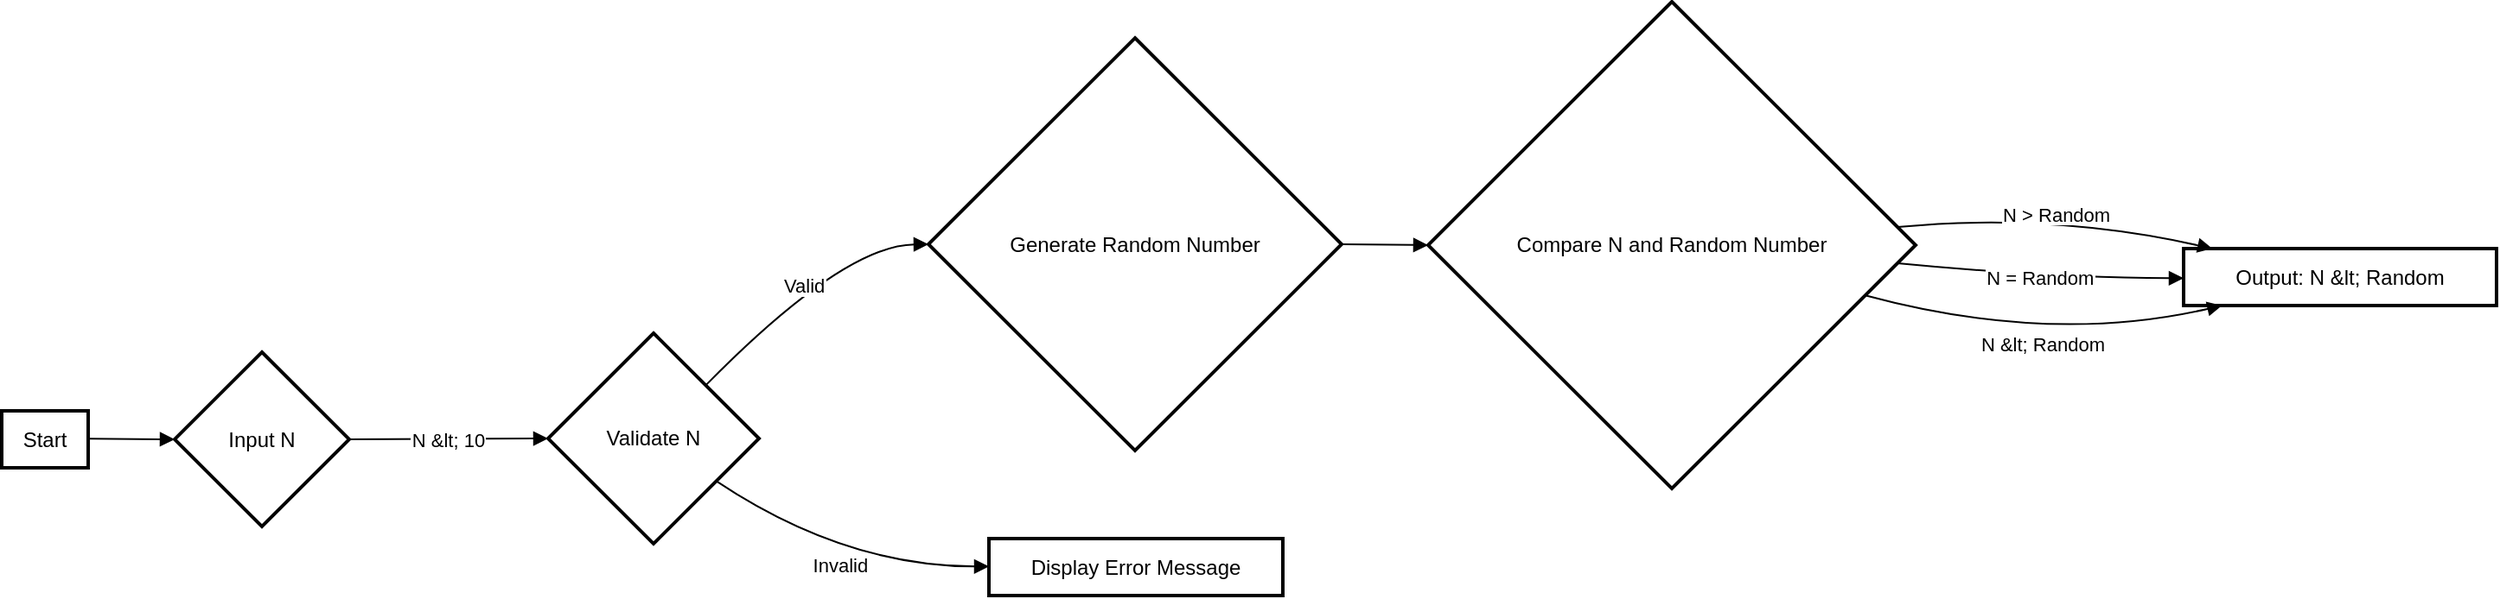 <mxfile version="24.7.10">
  <diagram name="Страница-1" id="umuHSqBc2B9mPuC_vvN_">
    <mxGraphModel>
      <root>
        <mxCell id="0" />
        <mxCell id="1" parent="0" />
        <mxCell id="2" value="Start" style="whiteSpace=wrap;strokeWidth=2;" vertex="1" parent="1">
          <mxGeometry y="237" width="50" height="33" as="geometry" />
        </mxCell>
        <mxCell id="3" value="Input N" style="rhombus;strokeWidth=2;whiteSpace=wrap;" vertex="1" parent="1">
          <mxGeometry x="100" y="203" width="101" height="101" as="geometry" />
        </mxCell>
        <mxCell id="4" value="Validate N" style="rhombus;strokeWidth=2;whiteSpace=wrap;" vertex="1" parent="1">
          <mxGeometry x="316" y="192" width="122" height="122" as="geometry" />
        </mxCell>
        <mxCell id="5" value="Generate Random Number" style="rhombus;strokeWidth=2;whiteSpace=wrap;" vertex="1" parent="1">
          <mxGeometry x="536" y="21" width="239" height="239" as="geometry" />
        </mxCell>
        <mxCell id="6" value="Display Error Message" style="whiteSpace=wrap;strokeWidth=2;" vertex="1" parent="1">
          <mxGeometry x="571" y="311" width="170" height="33" as="geometry" />
        </mxCell>
        <mxCell id="7" value="Compare N and Random Number" style="rhombus;strokeWidth=2;whiteSpace=wrap;" vertex="1" parent="1">
          <mxGeometry x="825" width="282" height="282" as="geometry" />
        </mxCell>
        <mxCell id="8" value="Output: N &amp;lt; Random" style="whiteSpace=wrap;strokeWidth=2;" vertex="1" parent="1">
          <mxGeometry x="1262" y="143" width="181" height="33" as="geometry" />
        </mxCell>
        <mxCell id="9" value="" style="curved=1;startArrow=none;endArrow=block;exitX=1;exitY=0.49;entryX=0;entryY=0.5;" edge="1" parent="1" source="2" target="3">
          <mxGeometry relative="1" as="geometry">
            <Array as="points" />
          </mxGeometry>
        </mxCell>
        <mxCell id="10" value="N &amp;lt; 10" style="curved=1;startArrow=none;endArrow=block;exitX=1;exitY=0.5;entryX=0;entryY=0.5;" edge="1" parent="1" source="3" target="4">
          <mxGeometry relative="1" as="geometry">
            <Array as="points" />
          </mxGeometry>
        </mxCell>
        <mxCell id="11" value="Valid" style="curved=1;startArrow=none;endArrow=block;exitX=0.99;exitY=0;entryX=0;entryY=0.5;" edge="1" parent="1" source="4" target="5">
          <mxGeometry relative="1" as="geometry">
            <Array as="points">
              <mxPoint x="487" y="141" />
            </Array>
          </mxGeometry>
        </mxCell>
        <mxCell id="12" value="Invalid" style="curved=1;startArrow=none;endArrow=block;exitX=1;exitY=0.84;entryX=0;entryY=0.49;" edge="1" parent="1" source="4" target="6">
          <mxGeometry relative="1" as="geometry">
            <Array as="points">
              <mxPoint x="487" y="327" />
            </Array>
          </mxGeometry>
        </mxCell>
        <mxCell id="13" value="" style="curved=1;startArrow=none;endArrow=block;exitX=1;exitY=0.5;entryX=0;entryY=0.5;" edge="1" parent="1" source="5" target="7">
          <mxGeometry relative="1" as="geometry">
            <Array as="points" />
          </mxGeometry>
        </mxCell>
        <mxCell id="14" value="N &gt; Random" style="curved=1;startArrow=none;endArrow=block;exitX=1;exitY=0.46;entryX=0.1;entryY=0.01;" edge="1" parent="1" source="7" target="8">
          <mxGeometry relative="1" as="geometry">
            <Array as="points">
              <mxPoint x="1185" y="122" />
            </Array>
          </mxGeometry>
        </mxCell>
        <mxCell id="15" value="N = Random" style="curved=1;startArrow=none;endArrow=block;exitX=1;exitY=0.54;entryX=0;entryY=0.52;" edge="1" parent="1" source="7" target="8">
          <mxGeometry relative="1" as="geometry">
            <Array as="points">
              <mxPoint x="1185" y="160" />
            </Array>
          </mxGeometry>
        </mxCell>
        <mxCell id="16" value="N &amp;lt; Random" style="curved=1;startArrow=none;endArrow=block;exitX=1;exitY=0.63;entryX=0.1;entryY=1.03;" edge="1" parent="1" source="7" target="8">
          <mxGeometry relative="1" as="geometry">
            <Array as="points">
              <mxPoint x="1185" y="199" />
            </Array>
          </mxGeometry>
        </mxCell>
      </root>
    </mxGraphModel>
  </diagram>
</mxfile>
